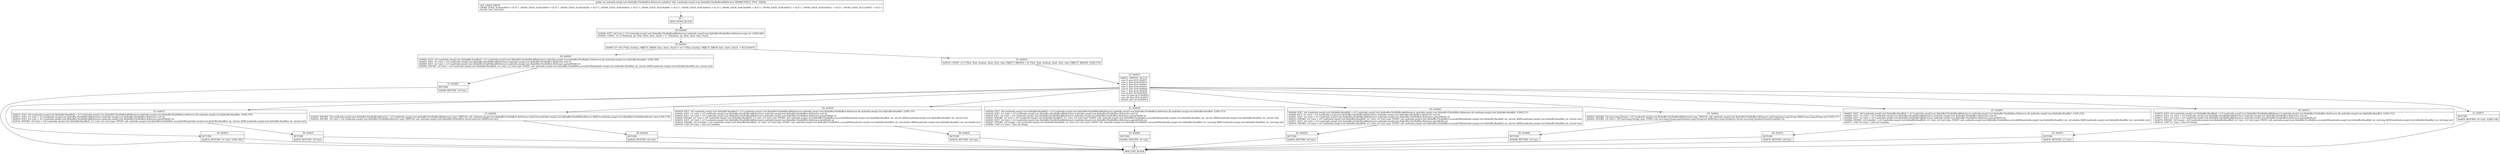 digraph "CFG forandroidx.emoji2.text.flatbuffer.FlexBuffers.Reference.asInt()I" {
Node_26 [shape=record,label="{26\:\ ?|MTH_ENTER_BLOCK\l}"];
Node_28 [shape=record,label="{28\:\ 0x0000|0x0000: IGET  (r0 I:int) = (r3 I:androidx.emoji2.text.flatbuffer.FlexBuffers$Reference) androidx.emoji2.text.flatbuffer.FlexBuffers.Reference.type int  (LINE:366)\l0x0002: CONST  (r1 I:??[boolean, int, float, short, byte, char]) = (1 ??[boolean, int, float, short, byte, char]) \l}"];
Node_29 [shape=record,label="{29\:\ 0x0003|0x0003: IF  (r0 I:??[int, boolean, OBJECT, ARRAY, byte, short, char]) != (r1 I:??[int, boolean, OBJECT, ARRAY, byte, short, char])  \-\> B:32:0x0010 \l}"];
Node_30 [shape=record,label="{30\:\ 0x0005|0x0005: IGET  (r0 I:androidx.emoji2.text.flatbuffer.ReadBuf) = (r3 I:androidx.emoji2.text.flatbuffer.FlexBuffers$Reference) androidx.emoji2.text.flatbuffer.FlexBuffers.Reference.bb androidx.emoji2.text.flatbuffer.ReadBuf  (LINE:368)\l0x0007: IGET  (r1 I:int) = (r3 I:androidx.emoji2.text.flatbuffer.FlexBuffers$Reference) androidx.emoji2.text.flatbuffer.FlexBuffers.Reference.end int \l0x0009: IGET  (r2 I:int) = (r3 I:androidx.emoji2.text.flatbuffer.FlexBuffers$Reference) androidx.emoji2.text.flatbuffer.FlexBuffers.Reference.parentWidth int \l0x000b: INVOKE  (r0 I:int) = (r0 I:androidx.emoji2.text.flatbuffer.ReadBuf), (r1 I:int), (r2 I:int) type: STATIC call: androidx.emoji2.text.flatbuffer.FlexBuffers.access$100(androidx.emoji2.text.flatbuffer.ReadBuf, int, int):int A[MD:(androidx.emoji2.text.flatbuffer.ReadBuf, int, int):int (m)]\l}"];
Node_31 [shape=record,label="{31\:\ 0x000f|RETURN\l|0x000f: RETURN  (r0 I:int) \l}"];
Node_27 [shape=record,label="{27\:\ ?|MTH_EXIT_BLOCK\l}"];
Node_32 [shape=record,label="{32\:\ 0x0010|0x0010: CONST  (r1 I:??[int, float, boolean, short, byte, char, OBJECT, ARRAY]) = (0 ??[int, float, boolean, short, byte, char, OBJECT, ARRAY])  (LINE:370)\l}"];
Node_33 [shape=record,label="{33\:\ 0x0011|0x0011: SWITCH  (r0 I:??)\l case 0: goto B:51:0x007f\l case 2: goto B:49:0x0073\l case 3: goto B:47:0x0067\l case 5: goto B:45:0x005e\l case 6: goto B:43:0x004d\l case 7: goto B:41:0x003b\l case 8: goto B:39:0x0029\l case 10: goto B:37:0x0020\l case 26: goto B:35:0x0015\l default: goto B:34:0x0014 \l}"];
Node_34 [shape=record,label="{34\:\ 0x0014|RETURN\l|0x0014: RETURN  (r1 I:int)  (LINE:382)\l}"];
Node_35 [shape=record,label="{35\:\ 0x0015|0x0015: IGET  (r0 I:androidx.emoji2.text.flatbuffer.ReadBuf) = (r3 I:androidx.emoji2.text.flatbuffer.FlexBuffers$Reference) androidx.emoji2.text.flatbuffer.FlexBuffers.Reference.bb androidx.emoji2.text.flatbuffer.ReadBuf  (LINE:379)\l0x0017: IGET  (r1 I:int) = (r3 I:androidx.emoji2.text.flatbuffer.FlexBuffers$Reference) androidx.emoji2.text.flatbuffer.FlexBuffers.Reference.end int \l0x0019: IGET  (r2 I:int) = (r3 I:androidx.emoji2.text.flatbuffer.FlexBuffers$Reference) androidx.emoji2.text.flatbuffer.FlexBuffers.Reference.parentWidth int \l0x001b: INVOKE  (r0 I:int) = (r0 I:androidx.emoji2.text.flatbuffer.ReadBuf), (r1 I:int), (r2 I:int) type: STATIC call: androidx.emoji2.text.flatbuffer.FlexBuffers.access$100(androidx.emoji2.text.flatbuffer.ReadBuf, int, int):int A[MD:(androidx.emoji2.text.flatbuffer.ReadBuf, int, int):int (m)]\l}"];
Node_36 [shape=record,label="{36\:\ 0x001f|RETURN\l|0x001f: RETURN  (r0 I:int) \l}"];
Node_37 [shape=record,label="{37\:\ 0x0020|0x0020: INVOKE  (r0 I:androidx.emoji2.text.flatbuffer.FlexBuffers$Vector) = (r3 I:androidx.emoji2.text.flatbuffer.FlexBuffers$Reference) type: VIRTUAL call: androidx.emoji2.text.flatbuffer.FlexBuffers.Reference.asVector():androidx.emoji2.text.flatbuffer.FlexBuffers$Vector A[MD:():androidx.emoji2.text.flatbuffer.FlexBuffers$Vector (m)] (LINE:378)\l0x0024: INVOKE  (r0 I:int) = (r0 I:androidx.emoji2.text.flatbuffer.FlexBuffers$Vector) type: VIRTUAL call: androidx.emoji2.text.flatbuffer.FlexBuffers.Vector.size():int A[MD:():int (m)]\l}"];
Node_38 [shape=record,label="{38\:\ 0x0028|RETURN\l|0x0028: RETURN  (r0 I:int) \l}"];
Node_39 [shape=record,label="{39\:\ 0x0029|0x0029: IGET  (r0 I:androidx.emoji2.text.flatbuffer.ReadBuf) = (r3 I:androidx.emoji2.text.flatbuffer.FlexBuffers$Reference) androidx.emoji2.text.flatbuffer.FlexBuffers.Reference.bb androidx.emoji2.text.flatbuffer.ReadBuf  (LINE:375)\l0x002b: IGET  (r1 I:int) = (r3 I:androidx.emoji2.text.flatbuffer.FlexBuffers$Reference) androidx.emoji2.text.flatbuffer.FlexBuffers.Reference.end int \l0x002d: IGET  (r2 I:int) = (r3 I:androidx.emoji2.text.flatbuffer.FlexBuffers$Reference) androidx.emoji2.text.flatbuffer.FlexBuffers.Reference.parentWidth int \l0x002f: INVOKE  (r1 I:int) = (r0 I:androidx.emoji2.text.flatbuffer.ReadBuf), (r1 I:int), (r2 I:int) type: STATIC call: androidx.emoji2.text.flatbuffer.FlexBuffers.access$200(androidx.emoji2.text.flatbuffer.ReadBuf, int, int):int A[MD:(androidx.emoji2.text.flatbuffer.ReadBuf, int, int):int (m)]\l0x0033: IGET  (r2 I:int) = (r3 I:androidx.emoji2.text.flatbuffer.FlexBuffers$Reference) androidx.emoji2.text.flatbuffer.FlexBuffers.Reference.byteWidth int \l0x0035: INVOKE  (r0 I:double) = (r0 I:androidx.emoji2.text.flatbuffer.ReadBuf), (r1 I:int), (r2 I:int) type: STATIC call: androidx.emoji2.text.flatbuffer.FlexBuffers.access$400(androidx.emoji2.text.flatbuffer.ReadBuf, int, int):double A[MD:(androidx.emoji2.text.flatbuffer.ReadBuf, int, int):double (m)]\l0x0039: CAST (r0 I:int) = (int) (r0 I:double) \l}"];
Node_40 [shape=record,label="{40\:\ 0x003a|RETURN\l|0x003a: RETURN  (r0 I:int) \l}"];
Node_41 [shape=record,label="{41\:\ 0x003b|0x003b: IGET  (r0 I:androidx.emoji2.text.flatbuffer.ReadBuf) = (r3 I:androidx.emoji2.text.flatbuffer.FlexBuffers$Reference) androidx.emoji2.text.flatbuffer.FlexBuffers.Reference.bb androidx.emoji2.text.flatbuffer.ReadBuf  (LINE:373)\l0x003d: IGET  (r1 I:int) = (r3 I:androidx.emoji2.text.flatbuffer.FlexBuffers$Reference) androidx.emoji2.text.flatbuffer.FlexBuffers.Reference.end int \l0x003f: IGET  (r2 I:int) = (r3 I:androidx.emoji2.text.flatbuffer.FlexBuffers$Reference) androidx.emoji2.text.flatbuffer.FlexBuffers.Reference.parentWidth int \l0x0041: INVOKE  (r1 I:int) = (r0 I:androidx.emoji2.text.flatbuffer.ReadBuf), (r1 I:int), (r2 I:int) type: STATIC call: androidx.emoji2.text.flatbuffer.FlexBuffers.access$200(androidx.emoji2.text.flatbuffer.ReadBuf, int, int):int A[MD:(androidx.emoji2.text.flatbuffer.ReadBuf, int, int):int (m)]\l0x0045: IGET  (r2 I:int) = (r3 I:androidx.emoji2.text.flatbuffer.FlexBuffers$Reference) androidx.emoji2.text.flatbuffer.FlexBuffers.Reference.parentWidth int \l0x0047: INVOKE  (r0 I:long) = (r0 I:androidx.emoji2.text.flatbuffer.ReadBuf), (r1 I:int), (r2 I:int) type: STATIC call: androidx.emoji2.text.flatbuffer.FlexBuffers.access$300(androidx.emoji2.text.flatbuffer.ReadBuf, int, int):long A[MD:(androidx.emoji2.text.flatbuffer.ReadBuf, int, int):long (m)]\l0x004b: CAST (r1 I:int) = (int) (r0 I:long) \l}"];
Node_42 [shape=record,label="{42\:\ 0x004c|RETURN\l|0x004c: RETURN  (r1 I:int) \l}"];
Node_43 [shape=record,label="{43\:\ 0x004d|0x004d: IGET  (r0 I:androidx.emoji2.text.flatbuffer.ReadBuf) = (r3 I:androidx.emoji2.text.flatbuffer.FlexBuffers$Reference) androidx.emoji2.text.flatbuffer.FlexBuffers.Reference.bb androidx.emoji2.text.flatbuffer.ReadBuf  (LINE:371)\l0x004f: IGET  (r1 I:int) = (r3 I:androidx.emoji2.text.flatbuffer.FlexBuffers$Reference) androidx.emoji2.text.flatbuffer.FlexBuffers.Reference.end int \l0x0051: IGET  (r2 I:int) = (r3 I:androidx.emoji2.text.flatbuffer.FlexBuffers$Reference) androidx.emoji2.text.flatbuffer.FlexBuffers.Reference.parentWidth int \l0x0053: INVOKE  (r1 I:int) = (r0 I:androidx.emoji2.text.flatbuffer.ReadBuf), (r1 I:int), (r2 I:int) type: STATIC call: androidx.emoji2.text.flatbuffer.FlexBuffers.access$200(androidx.emoji2.text.flatbuffer.ReadBuf, int, int):int A[MD:(androidx.emoji2.text.flatbuffer.ReadBuf, int, int):int (m)]\l0x0057: IGET  (r2 I:int) = (r3 I:androidx.emoji2.text.flatbuffer.FlexBuffers$Reference) androidx.emoji2.text.flatbuffer.FlexBuffers.Reference.byteWidth int \l0x0059: INVOKE  (r0 I:int) = (r0 I:androidx.emoji2.text.flatbuffer.ReadBuf), (r1 I:int), (r2 I:int) type: STATIC call: androidx.emoji2.text.flatbuffer.FlexBuffers.access$100(androidx.emoji2.text.flatbuffer.ReadBuf, int, int):int A[MD:(androidx.emoji2.text.flatbuffer.ReadBuf, int, int):int (m)]\l}"];
Node_44 [shape=record,label="{44\:\ 0x005d|RETURN\l|0x005d: RETURN  (r0 I:int) \l}"];
Node_45 [shape=record,label="{45\:\ 0x005e|0x005e: INVOKE  (r0 I:java.lang.String) = (r3 I:androidx.emoji2.text.flatbuffer.FlexBuffers$Reference) type: VIRTUAL call: androidx.emoji2.text.flatbuffer.FlexBuffers.Reference.asString():java.lang.String A[MD:():java.lang.String (m)] (LINE:377)\l0x0062: INVOKE  (r0 I:int) = (r0 I:java.lang.String) type: STATIC call: java.lang.Integer.parseInt(java.lang.String):int A[MD:(java.lang.String):int throws java.lang.NumberFormatException (c)]\l}"];
Node_46 [shape=record,label="{46\:\ 0x0066|RETURN\l|0x0066: RETURN  (r0 I:int) \l}"];
Node_47 [shape=record,label="{47\:\ 0x0067|0x0067: IGET  (r0 I:androidx.emoji2.text.flatbuffer.ReadBuf) = (r3 I:androidx.emoji2.text.flatbuffer.FlexBuffers$Reference) androidx.emoji2.text.flatbuffer.FlexBuffers.Reference.bb androidx.emoji2.text.flatbuffer.ReadBuf  (LINE:374)\l0x0069: IGET  (r1 I:int) = (r3 I:androidx.emoji2.text.flatbuffer.FlexBuffers$Reference) androidx.emoji2.text.flatbuffer.FlexBuffers.Reference.end int \l0x006b: IGET  (r2 I:int) = (r3 I:androidx.emoji2.text.flatbuffer.FlexBuffers$Reference) androidx.emoji2.text.flatbuffer.FlexBuffers.Reference.parentWidth int \l0x006d: INVOKE  (r0 I:double) = (r0 I:androidx.emoji2.text.flatbuffer.ReadBuf), (r1 I:int), (r2 I:int) type: STATIC call: androidx.emoji2.text.flatbuffer.FlexBuffers.access$400(androidx.emoji2.text.flatbuffer.ReadBuf, int, int):double A[MD:(androidx.emoji2.text.flatbuffer.ReadBuf, int, int):double (m)]\l0x0071: CAST (r0 I:int) = (int) (r0 I:double) \l}"];
Node_48 [shape=record,label="{48\:\ 0x0072|RETURN\l|0x0072: RETURN  (r0 I:int) \l}"];
Node_49 [shape=record,label="{49\:\ 0x0073|0x0073: IGET  (r0 I:androidx.emoji2.text.flatbuffer.ReadBuf) = (r3 I:androidx.emoji2.text.flatbuffer.FlexBuffers$Reference) androidx.emoji2.text.flatbuffer.FlexBuffers.Reference.bb androidx.emoji2.text.flatbuffer.ReadBuf  (LINE:372)\l0x0075: IGET  (r1 I:int) = (r3 I:androidx.emoji2.text.flatbuffer.FlexBuffers$Reference) androidx.emoji2.text.flatbuffer.FlexBuffers.Reference.end int \l0x0077: IGET  (r2 I:int) = (r3 I:androidx.emoji2.text.flatbuffer.FlexBuffers$Reference) androidx.emoji2.text.flatbuffer.FlexBuffers.Reference.parentWidth int \l0x0079: INVOKE  (r0 I:long) = (r0 I:androidx.emoji2.text.flatbuffer.ReadBuf), (r1 I:int), (r2 I:int) type: STATIC call: androidx.emoji2.text.flatbuffer.FlexBuffers.access$300(androidx.emoji2.text.flatbuffer.ReadBuf, int, int):long A[MD:(androidx.emoji2.text.flatbuffer.ReadBuf, int, int):long (m)]\l0x007d: CAST (r1 I:int) = (int) (r0 I:long) \l}"];
Node_50 [shape=record,label="{50\:\ 0x007e|RETURN\l|0x007e: RETURN  (r1 I:int) \l}"];
Node_51 [shape=record,label="{51\:\ 0x007f|RETURN\l|0x007f: RETURN  (r1 I:int)  (LINE:376)\l}"];
MethodNode[shape=record,label="{public int androidx.emoji2.text.flatbuffer.FlexBuffers.Reference.asInt((r3 'this' I:androidx.emoji2.text.flatbuffer.FlexBuffers$Reference A[IMMUTABLE_TYPE, THIS]))  | USE_LINES_HINTS\lCROSS_EDGE: B:34:0x0014 \-\> B:27:?, CROSS_EDGE: B:36:0x001f \-\> B:27:?, CROSS_EDGE: B:38:0x0028 \-\> B:27:?, CROSS_EDGE: B:40:0x003a \-\> B:27:?, CROSS_EDGE: B:42:0x004c \-\> B:27:?, CROSS_EDGE: B:44:0x005d \-\> B:27:?, CROSS_EDGE: B:46:0x0066 \-\> B:27:?, CROSS_EDGE: B:48:0x0072 \-\> B:27:?, CROSS_EDGE: B:50:0x007e \-\> B:27:?, CROSS_EDGE: B:51:0x007f \-\> B:27:?\lINLINE_NOT_NEEDED\l}"];
MethodNode -> Node_26;Node_26 -> Node_28;
Node_28 -> Node_29;
Node_29 -> Node_30[style=dashed];
Node_29 -> Node_32;
Node_30 -> Node_31;
Node_31 -> Node_27;
Node_32 -> Node_33;
Node_33 -> Node_34;
Node_33 -> Node_35;
Node_33 -> Node_37;
Node_33 -> Node_39;
Node_33 -> Node_41;
Node_33 -> Node_43;
Node_33 -> Node_45;
Node_33 -> Node_47;
Node_33 -> Node_49;
Node_33 -> Node_51;
Node_34 -> Node_27;
Node_35 -> Node_36;
Node_36 -> Node_27;
Node_37 -> Node_38;
Node_38 -> Node_27;
Node_39 -> Node_40;
Node_40 -> Node_27;
Node_41 -> Node_42;
Node_42 -> Node_27;
Node_43 -> Node_44;
Node_44 -> Node_27;
Node_45 -> Node_46;
Node_46 -> Node_27;
Node_47 -> Node_48;
Node_48 -> Node_27;
Node_49 -> Node_50;
Node_50 -> Node_27;
Node_51 -> Node_27;
}

